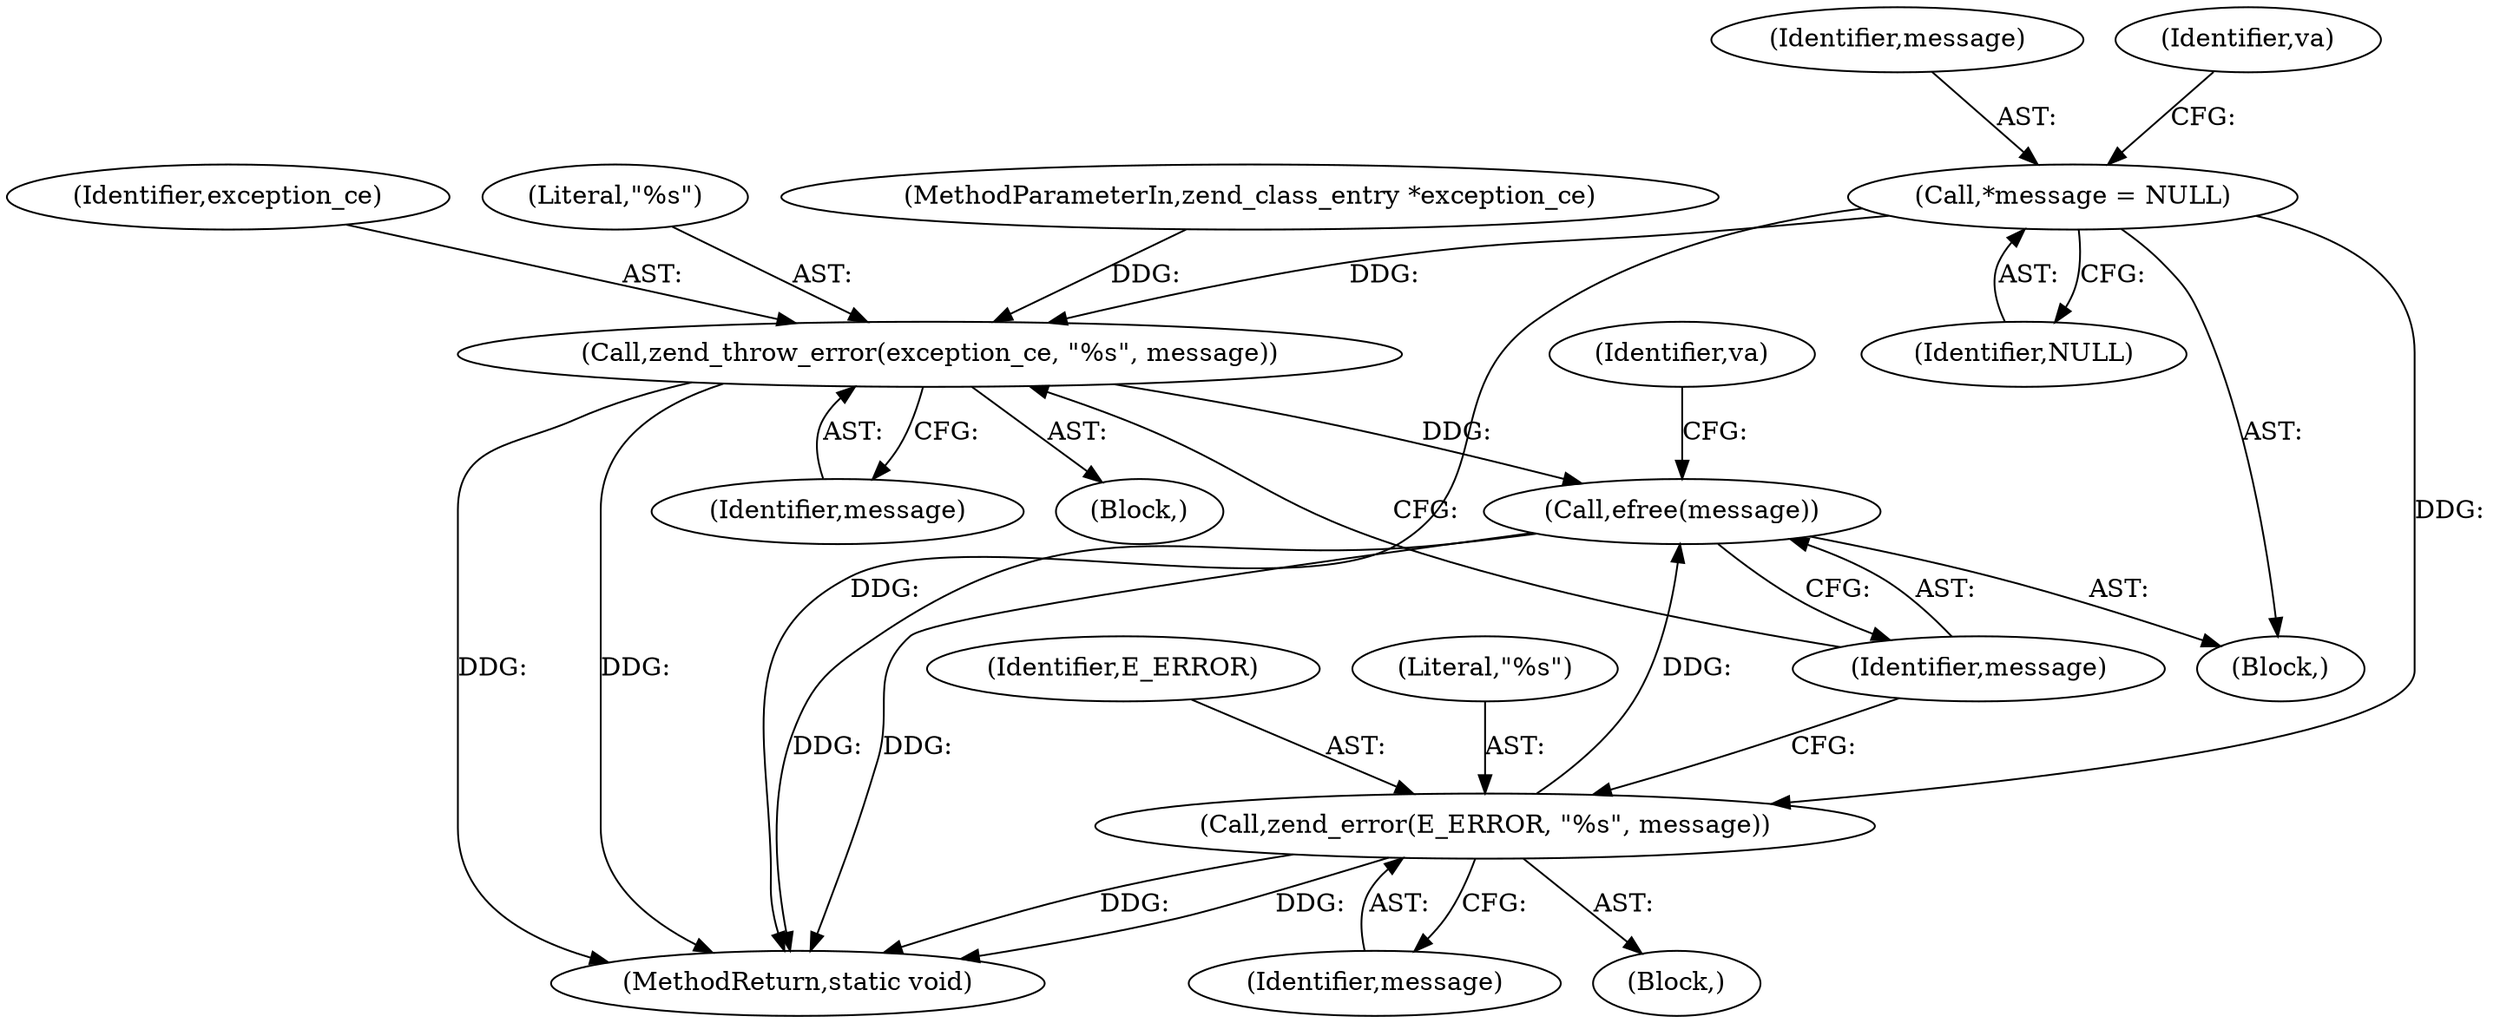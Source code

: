 digraph "0_php-src_b101a6bbd4f2181c360bd38e7683df4a03cba83e@pointer" {
"1000109" [label="(Call,*message = NULL)"];
"1000126" [label="(Call,zend_throw_error(exception_ce, \"%s\", message))"];
"1000136" [label="(Call,efree(message))"];
"1000132" [label="(Call,zend_error(E_ERROR, \"%s\", message))"];
"1000104" [label="(MethodParameterIn,zend_class_entry *exception_ce)"];
"1000109" [label="(Call,*message = NULL)"];
"1000106" [label="(Block,)"];
"1000126" [label="(Call,zend_throw_error(exception_ce, \"%s\", message))"];
"1000127" [label="(Identifier,exception_ce)"];
"1000110" [label="(Identifier,message)"];
"1000129" [label="(Identifier,message)"];
"1000139" [label="(Identifier,va)"];
"1000111" [label="(Identifier,NULL)"];
"1000113" [label="(Identifier,va)"];
"1000132" [label="(Call,zend_error(E_ERROR, \"%s\", message))"];
"1000125" [label="(Block,)"];
"1000131" [label="(Block,)"];
"1000128" [label="(Literal,\"%s\")"];
"1000137" [label="(Identifier,message)"];
"1000136" [label="(Call,efree(message))"];
"1000140" [label="(MethodReturn,static void)"];
"1000135" [label="(Identifier,message)"];
"1000133" [label="(Identifier,E_ERROR)"];
"1000134" [label="(Literal,\"%s\")"];
"1000109" -> "1000106"  [label="AST: "];
"1000109" -> "1000111"  [label="CFG: "];
"1000110" -> "1000109"  [label="AST: "];
"1000111" -> "1000109"  [label="AST: "];
"1000113" -> "1000109"  [label="CFG: "];
"1000109" -> "1000140"  [label="DDG: "];
"1000109" -> "1000126"  [label="DDG: "];
"1000109" -> "1000132"  [label="DDG: "];
"1000126" -> "1000125"  [label="AST: "];
"1000126" -> "1000129"  [label="CFG: "];
"1000127" -> "1000126"  [label="AST: "];
"1000128" -> "1000126"  [label="AST: "];
"1000129" -> "1000126"  [label="AST: "];
"1000137" -> "1000126"  [label="CFG: "];
"1000126" -> "1000140"  [label="DDG: "];
"1000126" -> "1000140"  [label="DDG: "];
"1000104" -> "1000126"  [label="DDG: "];
"1000126" -> "1000136"  [label="DDG: "];
"1000136" -> "1000106"  [label="AST: "];
"1000136" -> "1000137"  [label="CFG: "];
"1000137" -> "1000136"  [label="AST: "];
"1000139" -> "1000136"  [label="CFG: "];
"1000136" -> "1000140"  [label="DDG: "];
"1000136" -> "1000140"  [label="DDG: "];
"1000132" -> "1000136"  [label="DDG: "];
"1000132" -> "1000131"  [label="AST: "];
"1000132" -> "1000135"  [label="CFG: "];
"1000133" -> "1000132"  [label="AST: "];
"1000134" -> "1000132"  [label="AST: "];
"1000135" -> "1000132"  [label="AST: "];
"1000137" -> "1000132"  [label="CFG: "];
"1000132" -> "1000140"  [label="DDG: "];
"1000132" -> "1000140"  [label="DDG: "];
}

